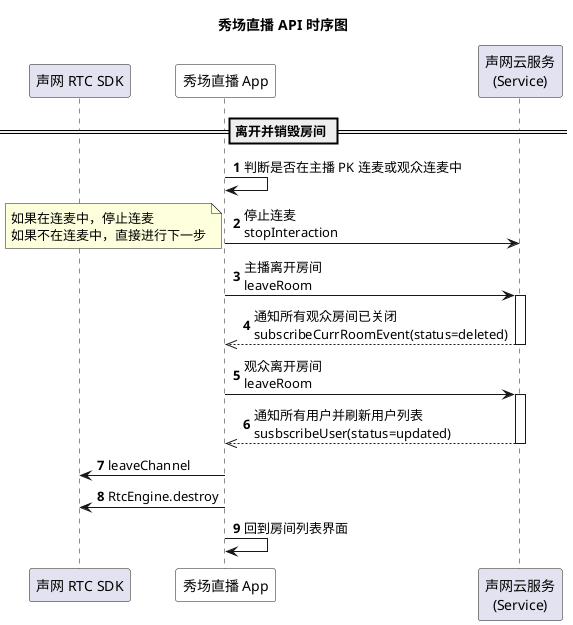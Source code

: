 @startuml
autonumber
title 秀场直播 API 时序图
participant "声网 RTC SDK" as sdk
participant "秀场直播 App" as app #White
participant "声网云服务\n(Service)" as service
== 离开并销毁房间 ==
app -> app: 判断是否在主播 PK 连麦或观众连麦中
app -> service: 停止连麦 \nstopInteraction
note left
如果在连麦中，停止连麦
如果不在连麦中，直接进行下一步
end note
app -> service: 主播离开房间 \nleaveRoom
activate service
service -->> app: 通知所有观众房间已关闭 \nsubscribeCurrRoomEvent(status=deleted)
deactivate service
app -> service: 观众离开房间 \nleaveRoom
activate service
service -->> app: 通知所有用户并刷新用户列表 \nsusbscribeUser(status=updated)
deactivate service
app -> sdk: leaveChannel
app -> sdk: RtcEngine.destroy
app -> app: 回到房间列表界面
@enduml